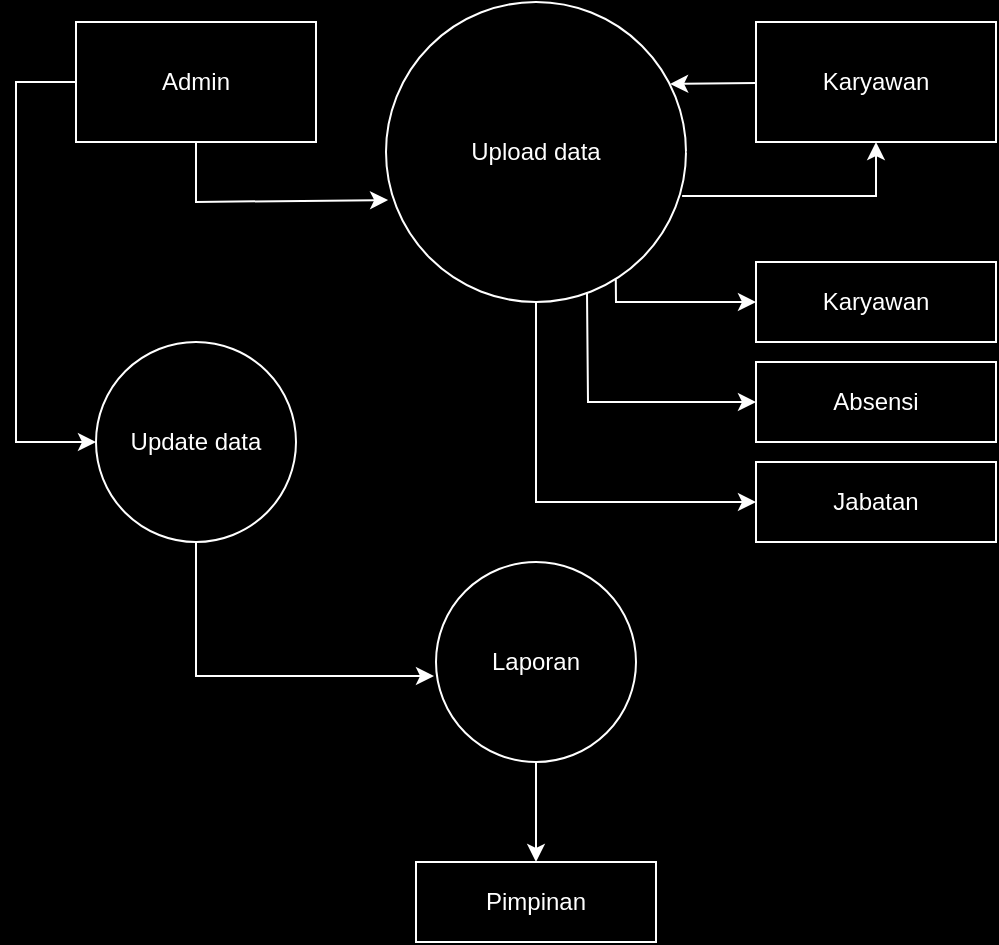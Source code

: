<mxfile version="24.3.1" type="github">
  <diagram name="Page-1" id="_4LtVqTT80-U93vkpkqB">
    <mxGraphModel dx="832" dy="491" grid="1" gridSize="10" guides="1" tooltips="1" connect="1" arrows="1" fold="1" page="1" pageScale="1" pageWidth="850" pageHeight="1100" background="#000000" math="0" shadow="0">
      <root>
        <mxCell id="0" />
        <mxCell id="1" parent="0" />
        <mxCell id="oKI8DQixSD9L8j8ENroI-1" value="&lt;font color=&quot;#ffffff&quot;&gt;Update data&lt;/font&gt;" style="ellipse;whiteSpace=wrap;html=1;aspect=fixed;fillColor=none;strokeColor=#FFFFFF;" vertex="1" parent="1">
          <mxGeometry x="200" y="390" width="100" height="100" as="geometry" />
        </mxCell>
        <mxCell id="oKI8DQixSD9L8j8ENroI-12" style="edgeStyle=orthogonalEdgeStyle;rounded=0;orthogonalLoop=1;jettySize=auto;html=1;exitX=0.5;exitY=1;exitDx=0;exitDy=0;strokeColor=#FFFFFF;entryX=0;entryY=0.5;entryDx=0;entryDy=0;" edge="1" parent="1" source="oKI8DQixSD9L8j8ENroI-2" target="oKI8DQixSD9L8j8ENroI-10">
          <mxGeometry relative="1" as="geometry">
            <mxPoint x="440" y="450" as="targetPoint" />
          </mxGeometry>
        </mxCell>
        <mxCell id="oKI8DQixSD9L8j8ENroI-2" value="&lt;font color=&quot;#ffffff&quot;&gt;Upload data&lt;/font&gt;" style="ellipse;whiteSpace=wrap;html=1;aspect=fixed;strokeColor=#FFFFFF;fillColor=none;" vertex="1" parent="1">
          <mxGeometry x="345" y="220" width="150" height="150" as="geometry" />
        </mxCell>
        <mxCell id="oKI8DQixSD9L8j8ENroI-3" value="&lt;font color=&quot;#ffffff&quot;&gt;Laporan&lt;/font&gt;" style="ellipse;whiteSpace=wrap;html=1;aspect=fixed;fillColor=none;strokeColor=#FFFFFF;" vertex="1" parent="1">
          <mxGeometry x="370" y="500" width="100" height="100" as="geometry" />
        </mxCell>
        <mxCell id="oKI8DQixSD9L8j8ENroI-4" value="&lt;font color=&quot;#ffffff&quot;&gt;Admin&lt;/font&gt;" style="rounded=0;whiteSpace=wrap;html=1;strokeColor=#FFFFFF;fillColor=none;" vertex="1" parent="1">
          <mxGeometry x="190" y="230" width="120" height="60" as="geometry" />
        </mxCell>
        <mxCell id="oKI8DQixSD9L8j8ENroI-5" value="&lt;font color=&quot;#ffffff&quot;&gt;Karyawan&lt;/font&gt;" style="rounded=0;whiteSpace=wrap;html=1;strokeColor=#FFFFFF;fillColor=none;" vertex="1" parent="1">
          <mxGeometry x="530" y="230" width="120" height="60" as="geometry" />
        </mxCell>
        <mxCell id="oKI8DQixSD9L8j8ENroI-22" value="" style="edgeStyle=orthogonalEdgeStyle;rounded=0;orthogonalLoop=1;jettySize=auto;html=1;" edge="1" parent="1" source="oKI8DQixSD9L8j8ENroI-6" target="oKI8DQixSD9L8j8ENroI-2">
          <mxGeometry relative="1" as="geometry" />
        </mxCell>
        <mxCell id="oKI8DQixSD9L8j8ENroI-6" value="&lt;font color=&quot;#ffffff&quot;&gt;Karyawan&lt;/font&gt;" style="rounded=0;whiteSpace=wrap;html=1;strokeColor=#FFFFFF;fillColor=none;" vertex="1" parent="1">
          <mxGeometry x="530" y="350" width="120" height="40" as="geometry" />
        </mxCell>
        <mxCell id="oKI8DQixSD9L8j8ENroI-9" value="&lt;font color=&quot;#ffffff&quot;&gt;Absensi&lt;/font&gt;" style="rounded=0;whiteSpace=wrap;html=1;strokeColor=#FFFFFF;fillColor=none;" vertex="1" parent="1">
          <mxGeometry x="530" y="400" width="120" height="40" as="geometry" />
        </mxCell>
        <mxCell id="oKI8DQixSD9L8j8ENroI-10" value="&lt;font color=&quot;#ffffff&quot;&gt;Jabatan&lt;/font&gt;" style="rounded=0;whiteSpace=wrap;html=1;strokeColor=#FFFFFF;fillColor=none;" vertex="1" parent="1">
          <mxGeometry x="530" y="450" width="120" height="40" as="geometry" />
        </mxCell>
        <mxCell id="oKI8DQixSD9L8j8ENroI-11" value="&lt;font color=&quot;#ffffff&quot;&gt;Pimpinan&lt;/font&gt;" style="rounded=0;whiteSpace=wrap;html=1;strokeColor=#FFFFFF;fillColor=none;" vertex="1" parent="1">
          <mxGeometry x="360" y="650" width="120" height="40" as="geometry" />
        </mxCell>
        <mxCell id="oKI8DQixSD9L8j8ENroI-13" value="" style="endArrow=classic;html=1;rounded=0;exitX=0.67;exitY=0.97;exitDx=0;exitDy=0;exitPerimeter=0;entryX=0;entryY=0.5;entryDx=0;entryDy=0;strokeColor=#FFFFFF;" edge="1" parent="1" source="oKI8DQixSD9L8j8ENroI-2" target="oKI8DQixSD9L8j8ENroI-9">
          <mxGeometry width="50" height="50" relative="1" as="geometry">
            <mxPoint x="400" y="510" as="sourcePoint" />
            <mxPoint x="450" y="460" as="targetPoint" />
            <Array as="points">
              <mxPoint x="446" y="420" />
            </Array>
          </mxGeometry>
        </mxCell>
        <mxCell id="oKI8DQixSD9L8j8ENroI-14" value="" style="endArrow=classic;html=1;rounded=0;entryX=0;entryY=0.5;entryDx=0;entryDy=0;strokeColor=#FFFFFF;exitX=0.766;exitY=0.924;exitDx=0;exitDy=0;exitPerimeter=0;" edge="1" parent="1" source="oKI8DQixSD9L8j8ENroI-2" target="oKI8DQixSD9L8j8ENroI-6">
          <mxGeometry width="50" height="50" relative="1" as="geometry">
            <mxPoint x="460" y="360" as="sourcePoint" />
            <mxPoint x="450" y="460" as="targetPoint" />
            <Array as="points">
              <mxPoint x="460" y="370" />
            </Array>
          </mxGeometry>
        </mxCell>
        <mxCell id="oKI8DQixSD9L8j8ENroI-16" value="" style="endArrow=classic;html=1;rounded=0;entryX=0.947;entryY=0.273;entryDx=0;entryDy=0;entryPerimeter=0;strokeColor=#FFFFFF;" edge="1" parent="1" source="oKI8DQixSD9L8j8ENroI-5" target="oKI8DQixSD9L8j8ENroI-2">
          <mxGeometry width="50" height="50" relative="1" as="geometry">
            <mxPoint x="330" y="420" as="sourcePoint" />
            <mxPoint x="380" y="370" as="targetPoint" />
          </mxGeometry>
        </mxCell>
        <mxCell id="oKI8DQixSD9L8j8ENroI-17" value="" style="endArrow=classic;html=1;rounded=0;entryX=0.5;entryY=1;entryDx=0;entryDy=0;exitX=0.987;exitY=0.647;exitDx=0;exitDy=0;exitPerimeter=0;strokeColor=#FFFFFF;" edge="1" parent="1" source="oKI8DQixSD9L8j8ENroI-2" target="oKI8DQixSD9L8j8ENroI-5">
          <mxGeometry width="50" height="50" relative="1" as="geometry">
            <mxPoint x="330" y="420" as="sourcePoint" />
            <mxPoint x="380" y="370" as="targetPoint" />
            <Array as="points">
              <mxPoint x="590" y="317" />
            </Array>
          </mxGeometry>
        </mxCell>
        <mxCell id="oKI8DQixSD9L8j8ENroI-18" value="" style="endArrow=classic;html=1;rounded=0;entryX=0.007;entryY=0.66;entryDx=0;entryDy=0;entryPerimeter=0;exitX=0.5;exitY=1;exitDx=0;exitDy=0;strokeColor=#FFFFFF;" edge="1" parent="1" source="oKI8DQixSD9L8j8ENroI-4" target="oKI8DQixSD9L8j8ENroI-2">
          <mxGeometry width="50" height="50" relative="1" as="geometry">
            <mxPoint x="330" y="420" as="sourcePoint" />
            <mxPoint x="380" y="370" as="targetPoint" />
            <Array as="points">
              <mxPoint x="250" y="320" />
            </Array>
          </mxGeometry>
        </mxCell>
        <mxCell id="oKI8DQixSD9L8j8ENroI-19" value="" style="endArrow=classic;html=1;rounded=0;exitX=0;exitY=0.5;exitDx=0;exitDy=0;entryX=0;entryY=0.5;entryDx=0;entryDy=0;strokeColor=#FFFFFF;" edge="1" parent="1" source="oKI8DQixSD9L8j8ENroI-4" target="oKI8DQixSD9L8j8ENroI-1">
          <mxGeometry width="50" height="50" relative="1" as="geometry">
            <mxPoint x="330" y="420" as="sourcePoint" />
            <mxPoint x="380" y="370" as="targetPoint" />
            <Array as="points">
              <mxPoint x="160" y="260" />
              <mxPoint x="160" y="440" />
            </Array>
          </mxGeometry>
        </mxCell>
        <mxCell id="oKI8DQixSD9L8j8ENroI-20" value="" style="endArrow=classic;html=1;rounded=0;exitX=0.5;exitY=1;exitDx=0;exitDy=0;entryX=-0.01;entryY=0.57;entryDx=0;entryDy=0;entryPerimeter=0;strokeColor=#FFFFFF;" edge="1" parent="1" source="oKI8DQixSD9L8j8ENroI-1" target="oKI8DQixSD9L8j8ENroI-3">
          <mxGeometry width="50" height="50" relative="1" as="geometry">
            <mxPoint x="330" y="580" as="sourcePoint" />
            <mxPoint x="380" y="530" as="targetPoint" />
            <Array as="points">
              <mxPoint x="250" y="557" />
            </Array>
          </mxGeometry>
        </mxCell>
        <mxCell id="oKI8DQixSD9L8j8ENroI-21" value="" style="endArrow=classic;html=1;rounded=0;entryX=0.5;entryY=0;entryDx=0;entryDy=0;exitX=0.5;exitY=1;exitDx=0;exitDy=0;strokeColor=#FFFFFF;" edge="1" parent="1" source="oKI8DQixSD9L8j8ENroI-3" target="oKI8DQixSD9L8j8ENroI-11">
          <mxGeometry width="50" height="50" relative="1" as="geometry">
            <mxPoint x="330" y="580" as="sourcePoint" />
            <mxPoint x="380" y="530" as="targetPoint" />
          </mxGeometry>
        </mxCell>
      </root>
    </mxGraphModel>
  </diagram>
</mxfile>
